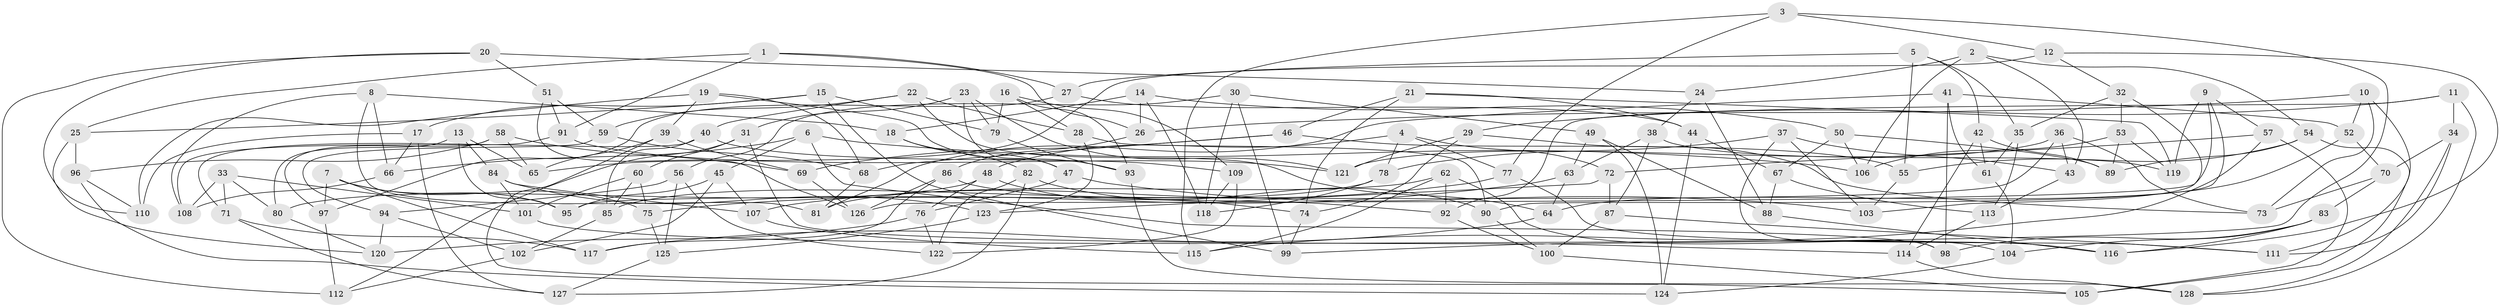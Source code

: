 // coarse degree distribution, {6: 0.5060240963855421, 5: 0.03614457831325301, 4: 0.4457831325301205, 3: 0.012048192771084338}
// Generated by graph-tools (version 1.1) at 2025/52/02/27/25 19:52:27]
// undirected, 128 vertices, 256 edges
graph export_dot {
graph [start="1"]
  node [color=gray90,style=filled];
  1;
  2;
  3;
  4;
  5;
  6;
  7;
  8;
  9;
  10;
  11;
  12;
  13;
  14;
  15;
  16;
  17;
  18;
  19;
  20;
  21;
  22;
  23;
  24;
  25;
  26;
  27;
  28;
  29;
  30;
  31;
  32;
  33;
  34;
  35;
  36;
  37;
  38;
  39;
  40;
  41;
  42;
  43;
  44;
  45;
  46;
  47;
  48;
  49;
  50;
  51;
  52;
  53;
  54;
  55;
  56;
  57;
  58;
  59;
  60;
  61;
  62;
  63;
  64;
  65;
  66;
  67;
  68;
  69;
  70;
  71;
  72;
  73;
  74;
  75;
  76;
  77;
  78;
  79;
  80;
  81;
  82;
  83;
  84;
  85;
  86;
  87;
  88;
  89;
  90;
  91;
  92;
  93;
  94;
  95;
  96;
  97;
  98;
  99;
  100;
  101;
  102;
  103;
  104;
  105;
  106;
  107;
  108;
  109;
  110;
  111;
  112;
  113;
  114;
  115;
  116;
  117;
  118;
  119;
  120;
  121;
  122;
  123;
  124;
  125;
  126;
  127;
  128;
  1 -- 25;
  1 -- 26;
  1 -- 91;
  1 -- 27;
  2 -- 43;
  2 -- 24;
  2 -- 106;
  2 -- 54;
  3 -- 77;
  3 -- 12;
  3 -- 115;
  3 -- 99;
  4 -- 77;
  4 -- 78;
  4 -- 48;
  4 -- 72;
  5 -- 55;
  5 -- 27;
  5 -- 35;
  5 -- 42;
  6 -- 106;
  6 -- 45;
  6 -- 66;
  6 -- 98;
  7 -- 97;
  7 -- 75;
  7 -- 95;
  7 -- 117;
  8 -- 81;
  8 -- 66;
  8 -- 108;
  8 -- 18;
  9 -- 90;
  9 -- 119;
  9 -- 126;
  9 -- 57;
  10 -- 52;
  10 -- 111;
  10 -- 26;
  10 -- 73;
  11 -- 92;
  11 -- 128;
  11 -- 29;
  11 -- 34;
  12 -- 32;
  12 -- 65;
  12 -- 116;
  13 -- 95;
  13 -- 84;
  13 -- 80;
  13 -- 65;
  14 -- 26;
  14 -- 50;
  14 -- 18;
  14 -- 118;
  15 -- 99;
  15 -- 79;
  15 -- 25;
  15 -- 17;
  16 -- 79;
  16 -- 109;
  16 -- 28;
  16 -- 93;
  17 -- 127;
  17 -- 110;
  17 -- 66;
  18 -- 47;
  18 -- 82;
  19 -- 39;
  19 -- 110;
  19 -- 68;
  19 -- 93;
  20 -- 112;
  20 -- 110;
  20 -- 51;
  20 -- 24;
  21 -- 74;
  21 -- 44;
  21 -- 119;
  21 -- 46;
  22 -- 40;
  22 -- 59;
  22 -- 28;
  22 -- 64;
  23 -- 47;
  23 -- 31;
  23 -- 121;
  23 -- 79;
  24 -- 38;
  24 -- 88;
  25 -- 96;
  25 -- 120;
  26 -- 86;
  27 -- 97;
  27 -- 44;
  28 -- 90;
  28 -- 123;
  29 -- 73;
  29 -- 74;
  29 -- 121;
  30 -- 99;
  30 -- 49;
  30 -- 118;
  30 -- 56;
  31 -- 114;
  31 -- 112;
  31 -- 60;
  32 -- 35;
  32 -- 103;
  32 -- 53;
  33 -- 101;
  33 -- 108;
  33 -- 80;
  33 -- 71;
  34 -- 128;
  34 -- 111;
  34 -- 70;
  35 -- 113;
  35 -- 61;
  36 -- 121;
  36 -- 95;
  36 -- 43;
  36 -- 73;
  37 -- 43;
  37 -- 98;
  37 -- 78;
  37 -- 103;
  38 -- 63;
  38 -- 119;
  38 -- 87;
  39 -- 105;
  39 -- 69;
  39 -- 65;
  40 -- 71;
  40 -- 109;
  40 -- 85;
  41 -- 61;
  41 -- 81;
  41 -- 98;
  41 -- 52;
  42 -- 89;
  42 -- 114;
  42 -- 61;
  43 -- 113;
  44 -- 124;
  44 -- 67;
  45 -- 102;
  45 -- 107;
  45 -- 95;
  46 -- 55;
  46 -- 68;
  46 -- 69;
  47 -- 76;
  47 -- 103;
  48 -- 74;
  48 -- 76;
  48 -- 80;
  49 -- 88;
  49 -- 63;
  49 -- 124;
  50 -- 106;
  50 -- 89;
  50 -- 67;
  51 -- 91;
  51 -- 59;
  51 -- 126;
  52 -- 70;
  52 -- 64;
  53 -- 119;
  53 -- 106;
  53 -- 89;
  54 -- 105;
  54 -- 89;
  54 -- 55;
  55 -- 103;
  56 -- 125;
  56 -- 122;
  56 -- 94;
  57 -- 105;
  57 -- 115;
  57 -- 72;
  58 -- 69;
  58 -- 65;
  58 -- 97;
  58 -- 96;
  59 -- 68;
  59 -- 94;
  60 -- 75;
  60 -- 85;
  60 -- 101;
  61 -- 104;
  62 -- 81;
  62 -- 115;
  62 -- 92;
  62 -- 104;
  63 -- 75;
  63 -- 64;
  64 -- 117;
  66 -- 108;
  67 -- 113;
  67 -- 88;
  68 -- 81;
  69 -- 126;
  70 -- 83;
  70 -- 73;
  71 -- 127;
  71 -- 117;
  72 -- 123;
  72 -- 87;
  74 -- 99;
  75 -- 125;
  76 -- 122;
  76 -- 120;
  77 -- 111;
  77 -- 107;
  78 -- 118;
  78 -- 85;
  79 -- 93;
  80 -- 120;
  82 -- 127;
  82 -- 122;
  82 -- 90;
  83 -- 98;
  83 -- 116;
  83 -- 104;
  84 -- 107;
  84 -- 123;
  84 -- 101;
  85 -- 102;
  86 -- 117;
  86 -- 126;
  86 -- 92;
  87 -- 111;
  87 -- 100;
  88 -- 116;
  90 -- 100;
  91 -- 121;
  91 -- 108;
  92 -- 100;
  93 -- 128;
  94 -- 102;
  94 -- 120;
  96 -- 124;
  96 -- 110;
  97 -- 112;
  100 -- 105;
  101 -- 116;
  102 -- 112;
  104 -- 124;
  107 -- 115;
  109 -- 118;
  109 -- 122;
  113 -- 114;
  114 -- 128;
  123 -- 125;
  125 -- 127;
}
